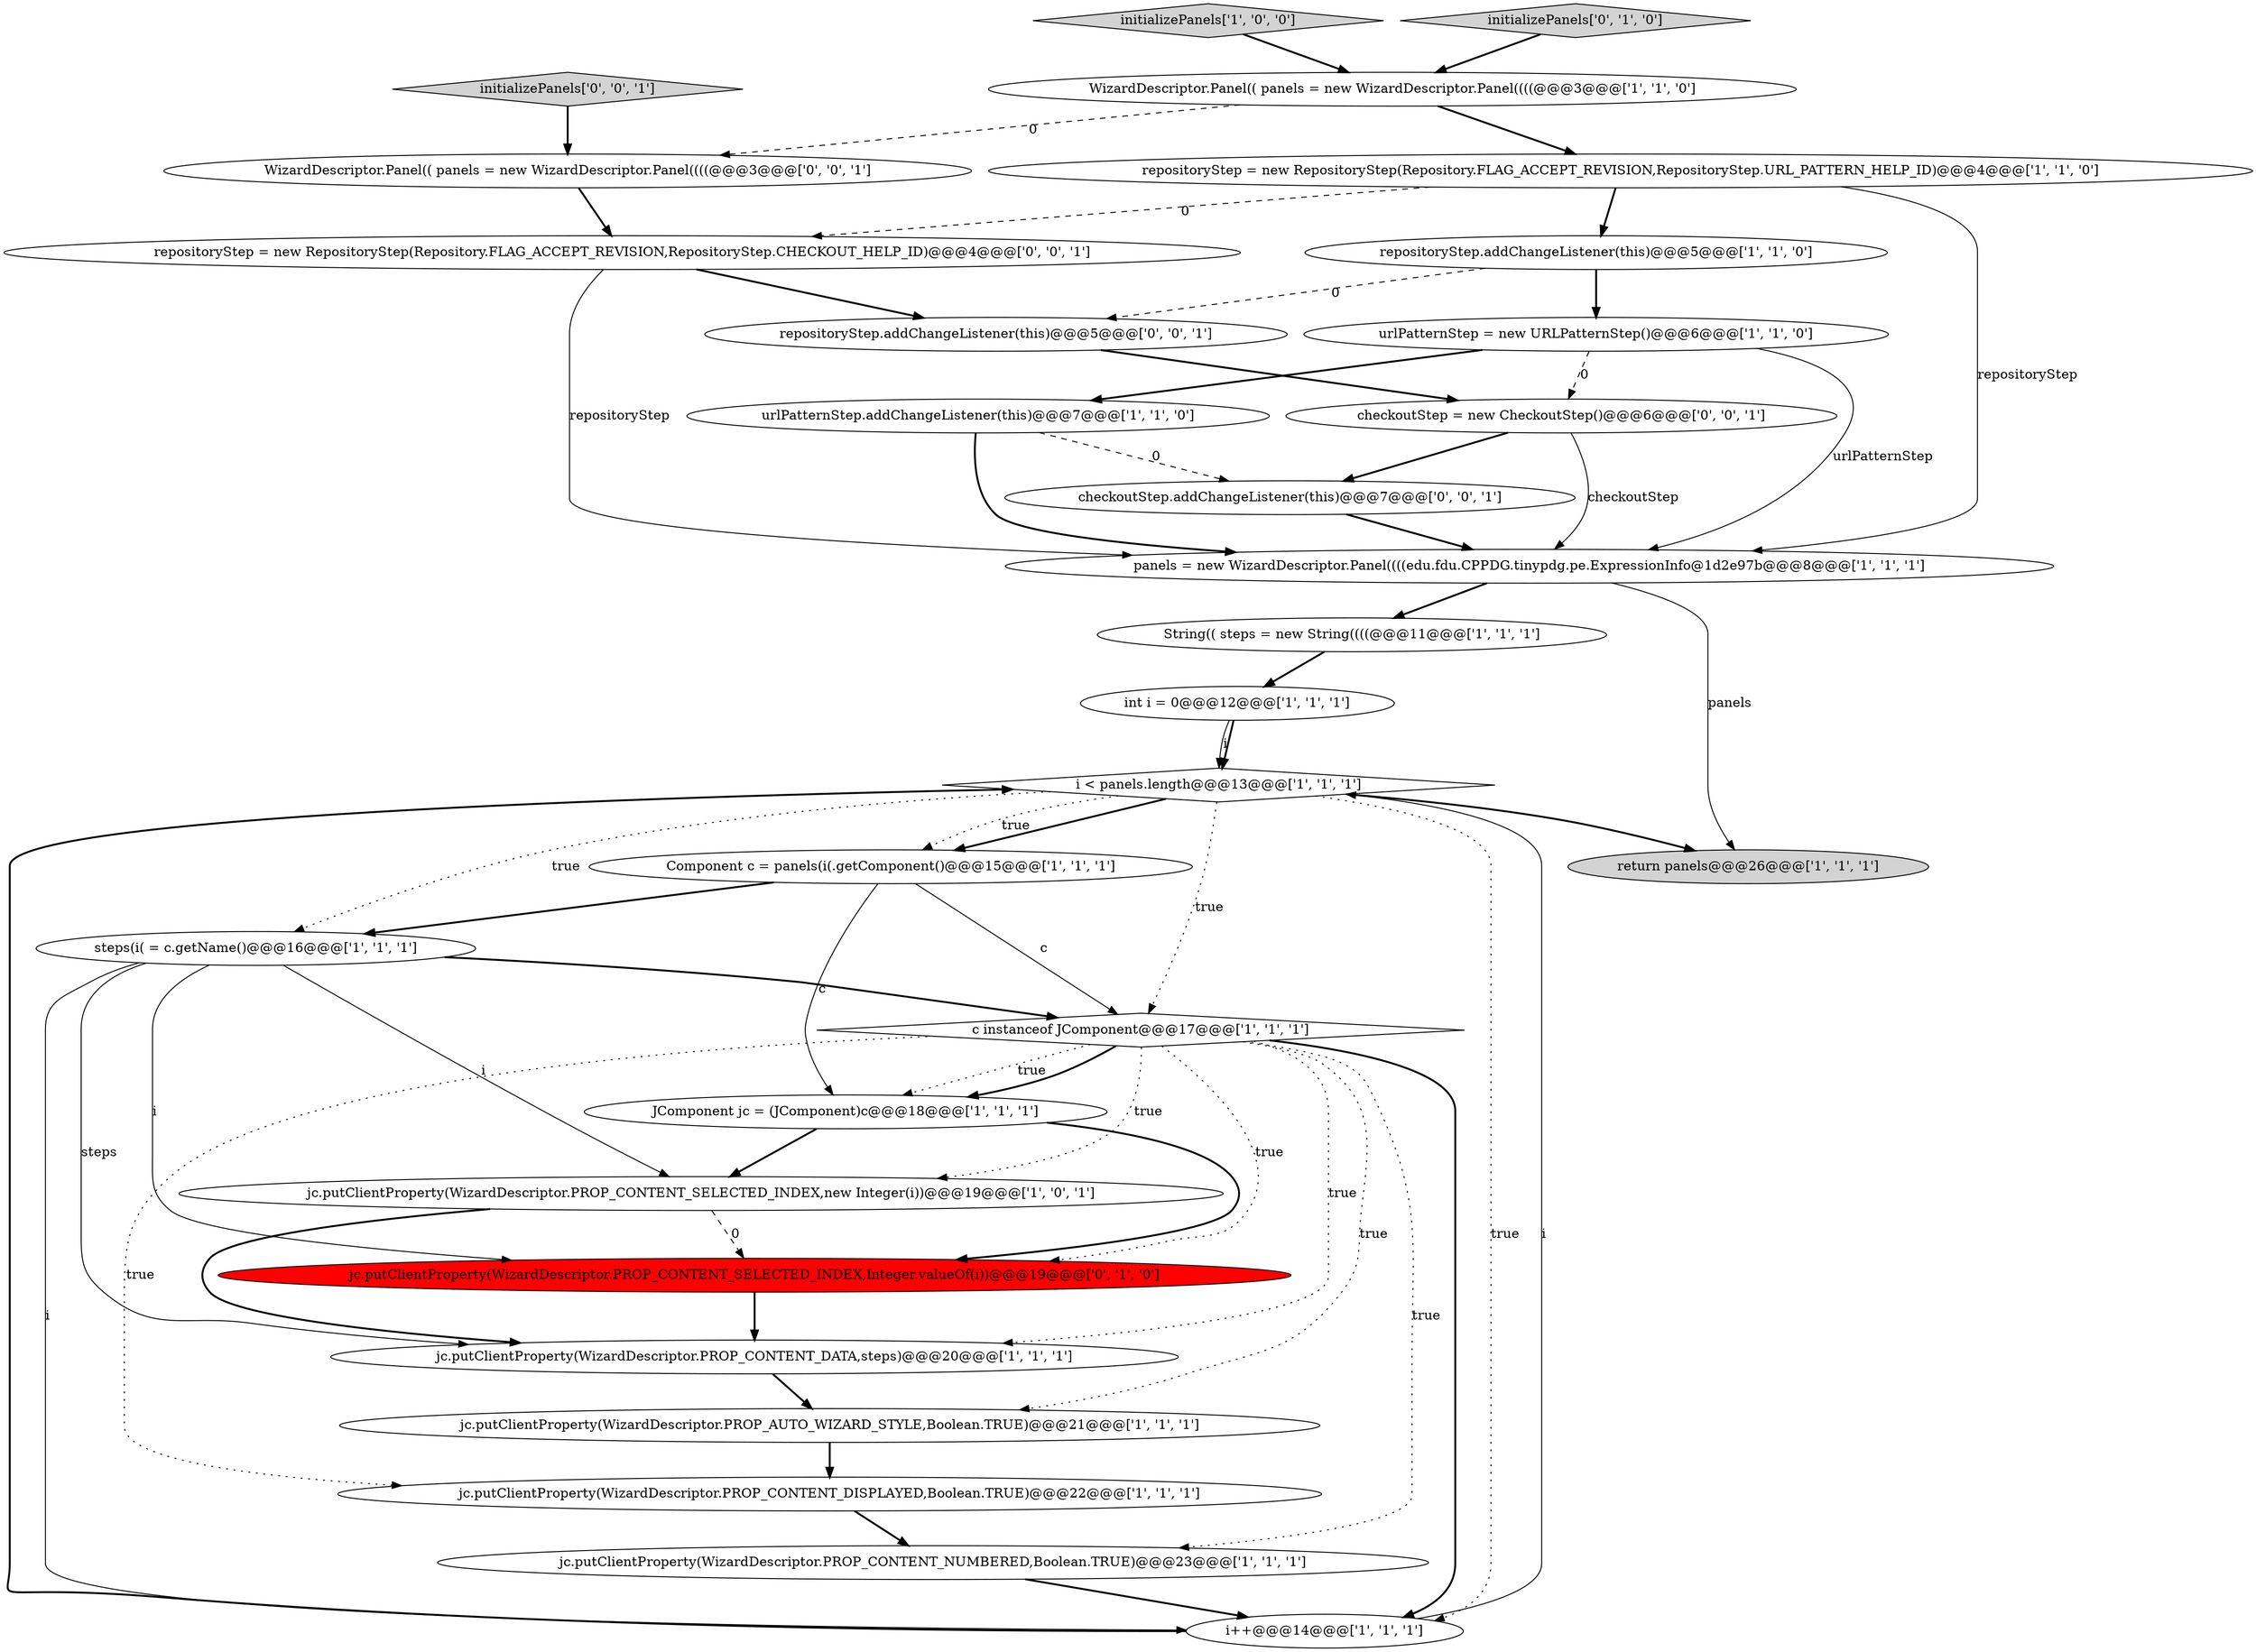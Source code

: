 digraph {
24 [style = filled, label = "checkoutStep = new CheckoutStep()@@@6@@@['0', '0', '1']", fillcolor = white, shape = ellipse image = "AAA0AAABBB3BBB"];
21 [style = filled, label = "jc.putClientProperty(WizardDescriptor.PROP_CONTENT_SELECTED_INDEX,Integer.valueOf(i))@@@19@@@['0', '1', '0']", fillcolor = red, shape = ellipse image = "AAA1AAABBB2BBB"];
23 [style = filled, label = "checkoutStep.addChangeListener(this)@@@7@@@['0', '0', '1']", fillcolor = white, shape = ellipse image = "AAA0AAABBB3BBB"];
26 [style = filled, label = "repositoryStep.addChangeListener(this)@@@5@@@['0', '0', '1']", fillcolor = white, shape = ellipse image = "AAA0AAABBB3BBB"];
16 [style = filled, label = "repositoryStep = new RepositoryStep(Repository.FLAG_ACCEPT_REVISION,RepositoryStep.URL_PATTERN_HELP_ID)@@@4@@@['1', '1', '0']", fillcolor = white, shape = ellipse image = "AAA0AAABBB1BBB"];
17 [style = filled, label = "jc.putClientProperty(WizardDescriptor.PROP_CONTENT_SELECTED_INDEX,new Integer(i))@@@19@@@['1', '0', '1']", fillcolor = white, shape = ellipse image = "AAA0AAABBB1BBB"];
11 [style = filled, label = "steps(i( = c.getName()@@@16@@@['1', '1', '1']", fillcolor = white, shape = ellipse image = "AAA0AAABBB1BBB"];
1 [style = filled, label = "repositoryStep.addChangeListener(this)@@@5@@@['1', '1', '0']", fillcolor = white, shape = ellipse image = "AAA0AAABBB1BBB"];
19 [style = filled, label = "jc.putClientProperty(WizardDescriptor.PROP_CONTENT_NUMBERED,Boolean.TRUE)@@@23@@@['1', '1', '1']", fillcolor = white, shape = ellipse image = "AAA0AAABBB1BBB"];
0 [style = filled, label = "JComponent jc = (JComponent)c@@@18@@@['1', '1', '1']", fillcolor = white, shape = ellipse image = "AAA0AAABBB1BBB"];
8 [style = filled, label = "jc.putClientProperty(WizardDescriptor.PROP_CONTENT_DISPLAYED,Boolean.TRUE)@@@22@@@['1', '1', '1']", fillcolor = white, shape = ellipse image = "AAA0AAABBB1BBB"];
13 [style = filled, label = "jc.putClientProperty(WizardDescriptor.PROP_CONTENT_DATA,steps)@@@20@@@['1', '1', '1']", fillcolor = white, shape = ellipse image = "AAA0AAABBB1BBB"];
14 [style = filled, label = "return panels@@@26@@@['1', '1', '1']", fillcolor = lightgray, shape = ellipse image = "AAA0AAABBB1BBB"];
27 [style = filled, label = "initializePanels['0', '0', '1']", fillcolor = lightgray, shape = diamond image = "AAA0AAABBB3BBB"];
5 [style = filled, label = "i++@@@14@@@['1', '1', '1']", fillcolor = white, shape = ellipse image = "AAA0AAABBB1BBB"];
7 [style = filled, label = "String(( steps = new String((((@@@11@@@['1', '1', '1']", fillcolor = white, shape = ellipse image = "AAA0AAABBB1BBB"];
10 [style = filled, label = "Component c = panels(i(.getComponent()@@@15@@@['1', '1', '1']", fillcolor = white, shape = ellipse image = "AAA0AAABBB1BBB"];
2 [style = filled, label = "urlPatternStep = new URLPatternStep()@@@6@@@['1', '1', '0']", fillcolor = white, shape = ellipse image = "AAA0AAABBB1BBB"];
12 [style = filled, label = "panels = new WizardDescriptor.Panel((((edu.fdu.CPPDG.tinypdg.pe.ExpressionInfo@1d2e97b@@@8@@@['1', '1', '1']", fillcolor = white, shape = ellipse image = "AAA0AAABBB1BBB"];
20 [style = filled, label = "initializePanels['1', '0', '0']", fillcolor = lightgray, shape = diamond image = "AAA0AAABBB1BBB"];
9 [style = filled, label = "jc.putClientProperty(WizardDescriptor.PROP_AUTO_WIZARD_STYLE,Boolean.TRUE)@@@21@@@['1', '1', '1']", fillcolor = white, shape = ellipse image = "AAA0AAABBB1BBB"];
22 [style = filled, label = "initializePanels['0', '1', '0']", fillcolor = lightgray, shape = diamond image = "AAA0AAABBB2BBB"];
28 [style = filled, label = "WizardDescriptor.Panel(( panels = new WizardDescriptor.Panel((((@@@3@@@['0', '0', '1']", fillcolor = white, shape = ellipse image = "AAA0AAABBB3BBB"];
25 [style = filled, label = "repositoryStep = new RepositoryStep(Repository.FLAG_ACCEPT_REVISION,RepositoryStep.CHECKOUT_HELP_ID)@@@4@@@['0', '0', '1']", fillcolor = white, shape = ellipse image = "AAA0AAABBB3BBB"];
15 [style = filled, label = "c instanceof JComponent@@@17@@@['1', '1', '1']", fillcolor = white, shape = diamond image = "AAA0AAABBB1BBB"];
18 [style = filled, label = "int i = 0@@@12@@@['1', '1', '1']", fillcolor = white, shape = ellipse image = "AAA0AAABBB1BBB"];
4 [style = filled, label = "i < panels.length@@@13@@@['1', '1', '1']", fillcolor = white, shape = diamond image = "AAA0AAABBB1BBB"];
3 [style = filled, label = "WizardDescriptor.Panel(( panels = new WizardDescriptor.Panel((((@@@3@@@['1', '1', '0']", fillcolor = white, shape = ellipse image = "AAA0AAABBB1BBB"];
6 [style = filled, label = "urlPatternStep.addChangeListener(this)@@@7@@@['1', '1', '0']", fillcolor = white, shape = ellipse image = "AAA0AAABBB1BBB"];
4->10 [style = bold, label=""];
4->5 [style = dotted, label="true"];
4->14 [style = bold, label=""];
12->14 [style = solid, label="panels"];
10->0 [style = solid, label="c"];
3->28 [style = dashed, label="0"];
4->10 [style = dotted, label="true"];
2->6 [style = bold, label=""];
0->17 [style = bold, label=""];
8->19 [style = bold, label=""];
5->4 [style = solid, label="i"];
16->25 [style = dashed, label="0"];
27->28 [style = bold, label=""];
11->17 [style = solid, label="i"];
25->12 [style = solid, label="repositoryStep"];
1->26 [style = dashed, label="0"];
24->12 [style = solid, label="checkoutStep"];
4->11 [style = dotted, label="true"];
20->3 [style = bold, label=""];
0->21 [style = bold, label=""];
16->12 [style = solid, label="repositoryStep"];
4->15 [style = dotted, label="true"];
3->16 [style = bold, label=""];
15->21 [style = dotted, label="true"];
9->8 [style = bold, label=""];
26->24 [style = bold, label=""];
24->23 [style = bold, label=""];
11->5 [style = solid, label="i"];
15->0 [style = dotted, label="true"];
17->21 [style = dashed, label="0"];
12->7 [style = bold, label=""];
11->15 [style = bold, label=""];
15->5 [style = bold, label=""];
15->9 [style = dotted, label="true"];
15->13 [style = dotted, label="true"];
15->17 [style = dotted, label="true"];
22->3 [style = bold, label=""];
19->5 [style = bold, label=""];
11->13 [style = solid, label="steps"];
15->8 [style = dotted, label="true"];
18->4 [style = bold, label=""];
16->1 [style = bold, label=""];
10->15 [style = solid, label="c"];
15->19 [style = dotted, label="true"];
15->0 [style = bold, label=""];
5->4 [style = bold, label=""];
25->26 [style = bold, label=""];
7->18 [style = bold, label=""];
28->25 [style = bold, label=""];
18->4 [style = solid, label="i"];
23->12 [style = bold, label=""];
1->2 [style = bold, label=""];
17->13 [style = bold, label=""];
13->9 [style = bold, label=""];
2->24 [style = dashed, label="0"];
6->23 [style = dashed, label="0"];
2->12 [style = solid, label="urlPatternStep"];
11->21 [style = solid, label="i"];
21->13 [style = bold, label=""];
10->11 [style = bold, label=""];
6->12 [style = bold, label=""];
}
